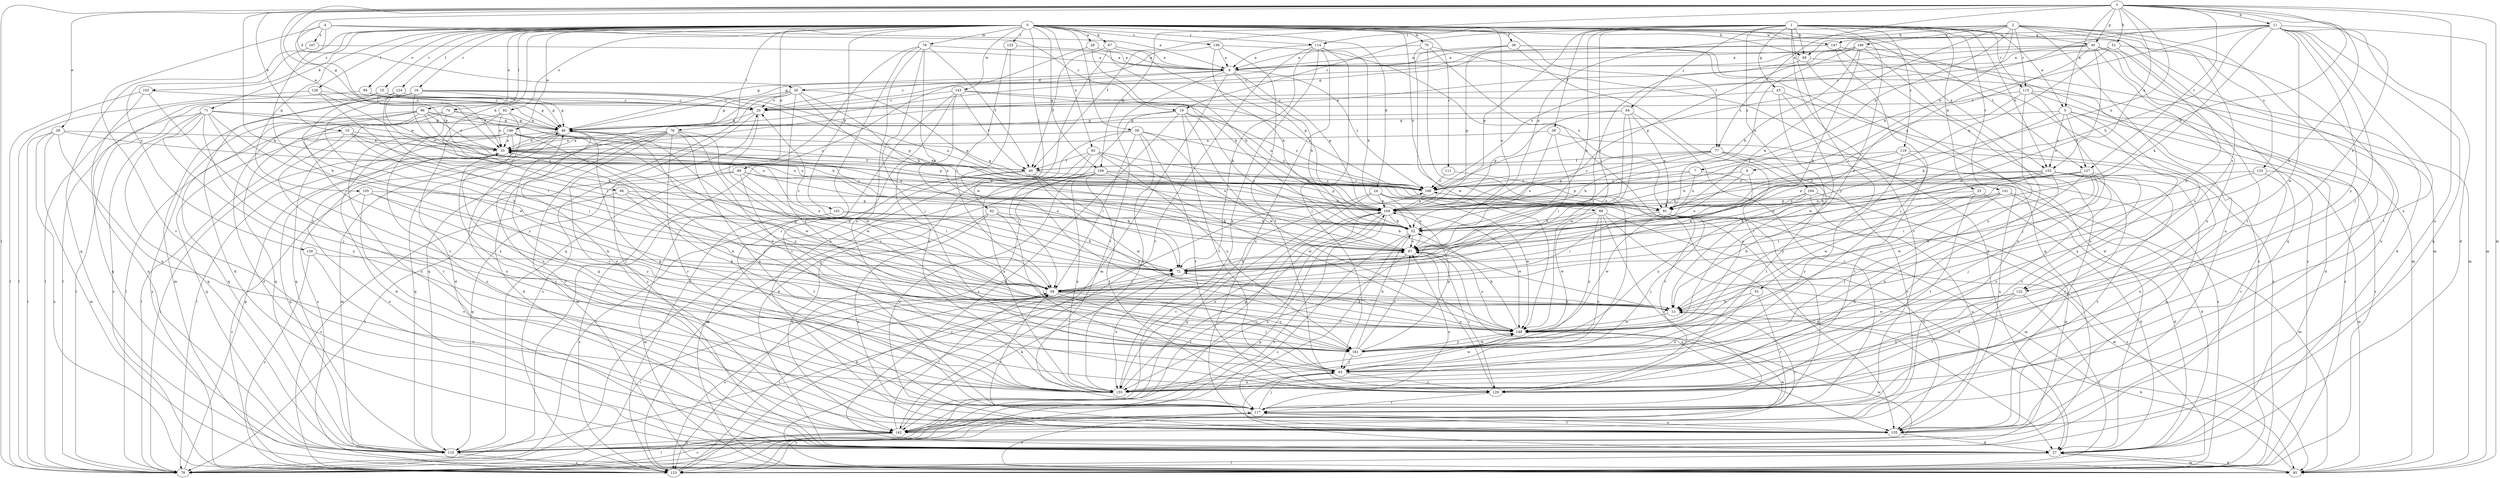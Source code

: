 strict digraph  {
0;
1;
2;
3;
4;
5;
6;
7;
9;
10;
11;
13;
15;
18;
19;
20;
24;
25;
26;
27;
28;
29;
33;
36;
39;
40;
43;
45;
46;
49;
51;
52;
55;
58;
59;
62;
64;
65;
66;
67;
70;
71;
72;
74;
76;
77;
78;
79;
85;
88;
89;
91;
92;
93;
94;
96;
97;
101;
104;
105;
109;
110;
111;
114;
115;
117;
119;
122;
123;
124;
125;
126;
127;
129;
130;
133;
135;
139;
141;
142;
143;
146;
147;
148;
153;
155;
161;
163;
164;
166;
167;
168;
0 -> 15  [label=c];
0 -> 18  [label=c];
0 -> 24  [label=d];
0 -> 28  [label=e];
0 -> 36  [label=f];
0 -> 49  [label=h];
0 -> 59  [label=j];
0 -> 62  [label=j];
0 -> 66  [label=k];
0 -> 67  [label=k];
0 -> 70  [label=k];
0 -> 71  [label=k];
0 -> 74  [label=l];
0 -> 76  [label=l];
0 -> 77  [label=l];
0 -> 79  [label=m];
0 -> 85  [label=m];
0 -> 88  [label=n];
0 -> 89  [label=n];
0 -> 92  [label=o];
0 -> 93  [label=o];
0 -> 94  [label=o];
0 -> 96  [label=o];
0 -> 97  [label=o];
0 -> 101  [label=p];
0 -> 105  [label=q];
0 -> 109  [label=q];
0 -> 111  [label=r];
0 -> 114  [label=r];
0 -> 124  [label=t];
0 -> 125  [label=t];
0 -> 126  [label=t];
0 -> 127  [label=t];
0 -> 130  [label=u];
0 -> 139  [label=v];
0 -> 143  [label=w];
0 -> 146  [label=w];
0 -> 147  [label=w];
0 -> 153  [label=x];
0 -> 163  [label=z];
1 -> 5  [label=a];
1 -> 25  [label=d];
1 -> 39  [label=f];
1 -> 43  [label=g];
1 -> 45  [label=g];
1 -> 49  [label=h];
1 -> 55  [label=i];
1 -> 58  [label=i];
1 -> 64  [label=j];
1 -> 72  [label=k];
1 -> 104  [label=p];
1 -> 109  [label=q];
1 -> 114  [label=r];
1 -> 115  [label=r];
1 -> 119  [label=s];
1 -> 141  [label=v];
1 -> 142  [label=v];
1 -> 153  [label=x];
1 -> 161  [label=y];
1 -> 164  [label=z];
2 -> 7  [label=b];
2 -> 9  [label=b];
2 -> 19  [label=c];
2 -> 49  [label=h];
2 -> 72  [label=k];
2 -> 104  [label=p];
2 -> 110  [label=q];
2 -> 115  [label=r];
2 -> 117  [label=r];
2 -> 122  [label=s];
2 -> 133  [label=u];
2 -> 135  [label=u];
2 -> 166  [label=z];
3 -> 5  [label=a];
3 -> 10  [label=b];
3 -> 11  [label=b];
3 -> 13  [label=b];
3 -> 26  [label=d];
3 -> 29  [label=e];
3 -> 33  [label=e];
3 -> 40  [label=f];
3 -> 45  [label=g];
3 -> 46  [label=g];
3 -> 51  [label=h];
3 -> 52  [label=h];
3 -> 72  [label=k];
3 -> 77  [label=l];
3 -> 78  [label=l];
3 -> 85  [label=m];
3 -> 91  [label=n];
3 -> 122  [label=s];
3 -> 127  [label=t];
3 -> 135  [label=u];
3 -> 153  [label=x];
4 -> 6  [label=a];
4 -> 13  [label=b];
4 -> 19  [label=c];
4 -> 104  [label=p];
4 -> 142  [label=v];
4 -> 167  [label=z];
5 -> 46  [label=g];
5 -> 52  [label=h];
5 -> 122  [label=s];
5 -> 123  [label=s];
5 -> 127  [label=t];
5 -> 153  [label=x];
5 -> 155  [label=x];
6 -> 20  [label=c];
6 -> 26  [label=d];
6 -> 52  [label=h];
6 -> 85  [label=m];
6 -> 104  [label=p];
6 -> 117  [label=r];
6 -> 168  [label=z];
7 -> 27  [label=d];
7 -> 91  [label=n];
7 -> 104  [label=p];
7 -> 168  [label=z];
9 -> 72  [label=k];
9 -> 97  [label=o];
9 -> 168  [label=z];
10 -> 33  [label=e];
10 -> 40  [label=f];
10 -> 58  [label=i];
10 -> 110  [label=q];
10 -> 117  [label=r];
10 -> 168  [label=z];
11 -> 27  [label=d];
11 -> 46  [label=g];
11 -> 52  [label=h];
11 -> 65  [label=j];
11 -> 72  [label=k];
11 -> 85  [label=m];
11 -> 104  [label=p];
11 -> 110  [label=q];
11 -> 147  [label=w];
11 -> 148  [label=w];
11 -> 155  [label=x];
11 -> 161  [label=y];
11 -> 168  [label=z];
13 -> 46  [label=g];
13 -> 142  [label=v];
13 -> 148  [label=w];
15 -> 20  [label=c];
15 -> 33  [label=e];
15 -> 46  [label=g];
15 -> 110  [label=q];
15 -> 148  [label=w];
18 -> 13  [label=b];
18 -> 20  [label=c];
18 -> 46  [label=g];
18 -> 72  [label=k];
18 -> 78  [label=l];
18 -> 85  [label=m];
18 -> 91  [label=n];
18 -> 97  [label=o];
18 -> 104  [label=p];
19 -> 27  [label=d];
19 -> 46  [label=g];
19 -> 97  [label=o];
19 -> 123  [label=s];
19 -> 129  [label=t];
19 -> 148  [label=w];
19 -> 168  [label=z];
20 -> 46  [label=g];
20 -> 123  [label=s];
20 -> 148  [label=w];
24 -> 27  [label=d];
24 -> 85  [label=m];
24 -> 97  [label=o];
24 -> 104  [label=p];
24 -> 110  [label=q];
24 -> 142  [label=v];
24 -> 148  [label=w];
25 -> 13  [label=b];
25 -> 27  [label=d];
25 -> 91  [label=n];
25 -> 129  [label=t];
26 -> 20  [label=c];
26 -> 46  [label=g];
26 -> 52  [label=h];
26 -> 97  [label=o];
26 -> 104  [label=p];
26 -> 110  [label=q];
26 -> 142  [label=v];
26 -> 161  [label=y];
27 -> 20  [label=c];
27 -> 33  [label=e];
27 -> 65  [label=j];
27 -> 78  [label=l];
27 -> 85  [label=m];
28 -> 6  [label=a];
28 -> 52  [label=h];
28 -> 78  [label=l];
29 -> 33  [label=e];
29 -> 78  [label=l];
29 -> 85  [label=m];
29 -> 91  [label=n];
29 -> 123  [label=s];
29 -> 155  [label=x];
33 -> 40  [label=f];
33 -> 78  [label=l];
33 -> 110  [label=q];
33 -> 117  [label=r];
36 -> 6  [label=a];
36 -> 27  [label=d];
36 -> 46  [label=g];
36 -> 85  [label=m];
36 -> 104  [label=p];
36 -> 117  [label=r];
39 -> 33  [label=e];
39 -> 58  [label=i];
39 -> 97  [label=o];
39 -> 123  [label=s];
40 -> 33  [label=e];
40 -> 72  [label=k];
40 -> 78  [label=l];
40 -> 85  [label=m];
40 -> 148  [label=w];
40 -> 168  [label=z];
43 -> 13  [label=b];
43 -> 20  [label=c];
43 -> 123  [label=s];
43 -> 148  [label=w];
45 -> 6  [label=a];
45 -> 27  [label=d];
45 -> 33  [label=e];
45 -> 91  [label=n];
45 -> 97  [label=o];
45 -> 129  [label=t];
45 -> 135  [label=u];
45 -> 155  [label=x];
45 -> 168  [label=z];
46 -> 33  [label=e];
46 -> 78  [label=l];
46 -> 85  [label=m];
46 -> 123  [label=s];
46 -> 155  [label=x];
46 -> 161  [label=y];
49 -> 97  [label=o];
49 -> 110  [label=q];
49 -> 123  [label=s];
51 -> 6  [label=a];
51 -> 13  [label=b];
51 -> 20  [label=c];
51 -> 91  [label=n];
51 -> 129  [label=t];
52 -> 97  [label=o];
52 -> 117  [label=r];
52 -> 123  [label=s];
55 -> 13  [label=b];
55 -> 117  [label=r];
55 -> 155  [label=x];
58 -> 13  [label=b];
58 -> 33  [label=e];
58 -> 65  [label=j];
58 -> 123  [label=s];
58 -> 161  [label=y];
59 -> 27  [label=d];
59 -> 33  [label=e];
59 -> 58  [label=i];
59 -> 97  [label=o];
59 -> 129  [label=t];
59 -> 155  [label=x];
59 -> 168  [label=z];
62 -> 13  [label=b];
62 -> 52  [label=h];
62 -> 65  [label=j];
62 -> 135  [label=u];
62 -> 142  [label=v];
64 -> 46  [label=g];
64 -> 58  [label=i];
64 -> 91  [label=n];
64 -> 104  [label=p];
64 -> 117  [label=r];
64 -> 148  [label=w];
65 -> 129  [label=t];
65 -> 148  [label=w];
65 -> 155  [label=x];
66 -> 58  [label=i];
66 -> 91  [label=n];
66 -> 123  [label=s];
66 -> 129  [label=t];
67 -> 6  [label=a];
67 -> 40  [label=f];
67 -> 52  [label=h];
67 -> 104  [label=p];
67 -> 135  [label=u];
70 -> 6  [label=a];
70 -> 27  [label=d];
70 -> 135  [label=u];
70 -> 148  [label=w];
70 -> 155  [label=x];
71 -> 33  [label=e];
71 -> 46  [label=g];
71 -> 65  [label=j];
71 -> 78  [label=l];
71 -> 110  [label=q];
71 -> 123  [label=s];
71 -> 129  [label=t];
71 -> 155  [label=x];
71 -> 161  [label=y];
72 -> 20  [label=c];
72 -> 33  [label=e];
72 -> 58  [label=i];
72 -> 97  [label=o];
72 -> 155  [label=x];
74 -> 46  [label=g];
74 -> 78  [label=l];
74 -> 97  [label=o];
74 -> 110  [label=q];
74 -> 135  [label=u];
76 -> 27  [label=d];
76 -> 33  [label=e];
76 -> 85  [label=m];
76 -> 110  [label=q];
76 -> 117  [label=r];
76 -> 142  [label=v];
76 -> 148  [label=w];
76 -> 155  [label=x];
76 -> 161  [label=y];
77 -> 40  [label=f];
77 -> 52  [label=h];
77 -> 104  [label=p];
77 -> 129  [label=t];
77 -> 135  [label=u];
77 -> 142  [label=v];
77 -> 168  [label=z];
78 -> 46  [label=g];
78 -> 58  [label=i];
78 -> 104  [label=p];
78 -> 142  [label=v];
79 -> 6  [label=a];
79 -> 40  [label=f];
79 -> 65  [label=j];
79 -> 72  [label=k];
79 -> 110  [label=q];
79 -> 117  [label=r];
79 -> 155  [label=x];
85 -> 13  [label=b];
85 -> 27  [label=d];
85 -> 117  [label=r];
88 -> 27  [label=d];
88 -> 52  [label=h];
88 -> 85  [label=m];
88 -> 117  [label=r];
88 -> 148  [label=w];
88 -> 155  [label=x];
88 -> 161  [label=y];
89 -> 58  [label=i];
89 -> 78  [label=l];
89 -> 97  [label=o];
89 -> 110  [label=q];
89 -> 161  [label=y];
89 -> 168  [label=z];
91 -> 58  [label=i];
91 -> 65  [label=j];
91 -> 123  [label=s];
91 -> 135  [label=u];
91 -> 148  [label=w];
91 -> 168  [label=z];
92 -> 27  [label=d];
92 -> 33  [label=e];
92 -> 46  [label=g];
92 -> 110  [label=q];
92 -> 135  [label=u];
93 -> 13  [label=b];
93 -> 40  [label=f];
93 -> 58  [label=i];
93 -> 91  [label=n];
93 -> 155  [label=x];
93 -> 161  [label=y];
94 -> 20  [label=c];
94 -> 46  [label=g];
94 -> 78  [label=l];
96 -> 27  [label=d];
96 -> 33  [label=e];
96 -> 46  [label=g];
96 -> 52  [label=h];
96 -> 110  [label=q];
96 -> 123  [label=s];
96 -> 155  [label=x];
96 -> 168  [label=z];
97 -> 72  [label=k];
97 -> 129  [label=t];
97 -> 135  [label=u];
97 -> 155  [label=x];
101 -> 52  [label=h];
101 -> 72  [label=k];
101 -> 85  [label=m];
101 -> 123  [label=s];
104 -> 33  [label=e];
104 -> 52  [label=h];
104 -> 78  [label=l];
104 -> 123  [label=s];
104 -> 142  [label=v];
104 -> 148  [label=w];
104 -> 155  [label=x];
105 -> 13  [label=b];
105 -> 104  [label=p];
105 -> 123  [label=s];
105 -> 142  [label=v];
105 -> 161  [label=y];
109 -> 78  [label=l];
109 -> 104  [label=p];
109 -> 123  [label=s];
109 -> 129  [label=t];
109 -> 135  [label=u];
109 -> 148  [label=w];
109 -> 155  [label=x];
109 -> 168  [label=z];
110 -> 72  [label=k];
110 -> 123  [label=s];
110 -> 148  [label=w];
111 -> 129  [label=t];
111 -> 168  [label=z];
114 -> 6  [label=a];
114 -> 52  [label=h];
114 -> 65  [label=j];
114 -> 72  [label=k];
114 -> 135  [label=u];
114 -> 142  [label=v];
114 -> 155  [label=x];
115 -> 20  [label=c];
115 -> 27  [label=d];
115 -> 65  [label=j];
115 -> 97  [label=o];
115 -> 123  [label=s];
115 -> 161  [label=y];
117 -> 46  [label=g];
117 -> 65  [label=j];
117 -> 97  [label=o];
117 -> 123  [label=s];
117 -> 135  [label=u];
117 -> 142  [label=v];
119 -> 40  [label=f];
119 -> 52  [label=h];
119 -> 129  [label=t];
119 -> 135  [label=u];
119 -> 161  [label=y];
122 -> 13  [label=b];
122 -> 78  [label=l];
122 -> 129  [label=t];
122 -> 148  [label=w];
122 -> 155  [label=x];
123 -> 58  [label=i];
123 -> 168  [label=z];
124 -> 20  [label=c];
124 -> 27  [label=d];
124 -> 58  [label=i];
125 -> 6  [label=a];
125 -> 58  [label=i];
125 -> 148  [label=w];
126 -> 20  [label=c];
126 -> 58  [label=i];
126 -> 78  [label=l];
126 -> 97  [label=o];
127 -> 58  [label=i];
127 -> 65  [label=j];
127 -> 91  [label=n];
127 -> 97  [label=o];
127 -> 129  [label=t];
127 -> 148  [label=w];
127 -> 155  [label=x];
127 -> 168  [label=z];
129 -> 97  [label=o];
129 -> 117  [label=r];
130 -> 72  [label=k];
130 -> 123  [label=s];
130 -> 142  [label=v];
133 -> 13  [label=b];
133 -> 85  [label=m];
133 -> 117  [label=r];
133 -> 168  [label=z];
135 -> 27  [label=d];
135 -> 58  [label=i];
135 -> 117  [label=r];
139 -> 6  [label=a];
139 -> 46  [label=g];
139 -> 52  [label=h];
139 -> 91  [label=n];
139 -> 129  [label=t];
141 -> 27  [label=d];
141 -> 58  [label=i];
141 -> 65  [label=j];
141 -> 85  [label=m];
141 -> 104  [label=p];
141 -> 161  [label=y];
142 -> 58  [label=i];
142 -> 72  [label=k];
142 -> 78  [label=l];
142 -> 110  [label=q];
142 -> 148  [label=w];
143 -> 20  [label=c];
143 -> 40  [label=f];
143 -> 91  [label=n];
143 -> 117  [label=r];
143 -> 123  [label=s];
143 -> 155  [label=x];
143 -> 168  [label=z];
146 -> 27  [label=d];
146 -> 33  [label=e];
146 -> 65  [label=j];
146 -> 78  [label=l];
146 -> 104  [label=p];
146 -> 135  [label=u];
146 -> 148  [label=w];
146 -> 155  [label=x];
147 -> 6  [label=a];
147 -> 20  [label=c];
147 -> 65  [label=j];
147 -> 85  [label=m];
147 -> 135  [label=u];
148 -> 52  [label=h];
148 -> 72  [label=k];
148 -> 97  [label=o];
148 -> 161  [label=y];
153 -> 52  [label=h];
153 -> 72  [label=k];
153 -> 117  [label=r];
153 -> 135  [label=u];
153 -> 142  [label=v];
153 -> 148  [label=w];
153 -> 155  [label=x];
153 -> 168  [label=z];
155 -> 46  [label=g];
155 -> 104  [label=p];
161 -> 33  [label=e];
161 -> 52  [label=h];
161 -> 65  [label=j];
161 -> 97  [label=o];
161 -> 104  [label=p];
161 -> 148  [label=w];
163 -> 20  [label=c];
163 -> 78  [label=l];
163 -> 110  [label=q];
163 -> 161  [label=y];
164 -> 91  [label=n];
164 -> 104  [label=p];
164 -> 110  [label=q];
164 -> 135  [label=u];
164 -> 161  [label=y];
166 -> 6  [label=a];
166 -> 52  [label=h];
166 -> 72  [label=k];
166 -> 91  [label=n];
166 -> 104  [label=p];
166 -> 123  [label=s];
166 -> 142  [label=v];
167 -> 6  [label=a];
167 -> 110  [label=q];
168 -> 46  [label=g];
168 -> 91  [label=n];
168 -> 104  [label=p];
}
